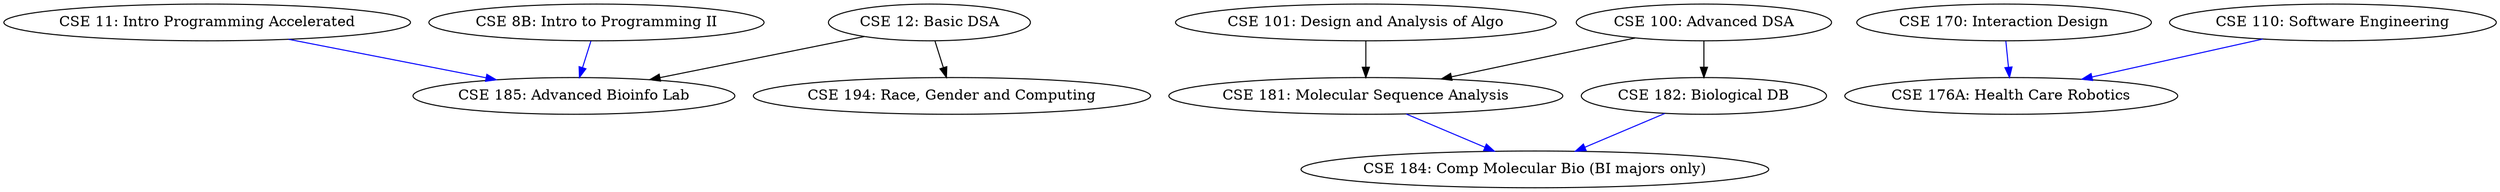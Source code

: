 digraph {
"CSE 12: Basic DSA" -> {"CSE 185: Advanced Bioinfo Lab", "CSE 194: Race, Gender and Computing"};
"CSE 100: Advanced DSA" -> {"CSE 181: Molecular Sequence Analysis", "CSE 182: Biological DB"};
"CSE 101: Design and Analysis of Algo" -> "CSE 181: Molecular Sequence Analysis";
{"CSE 170: Interaction Design", "CSE 110: Software Engineering"} -> "CSE 176A: Health Care Robotics"[color="blue"];
{"CSE 181: Molecular Sequence Analysis", "CSE 182: Biological DB"} -> "CSE 184: Comp Molecular Bio (BI majors only)"[color="blue"];
{ "CSE 11: Intro Programming Accelerated", "CSE 8B: Intro to Programming II"} -> "CSE 185: Advanced Bioinfo Lab"[color="blue"];
}